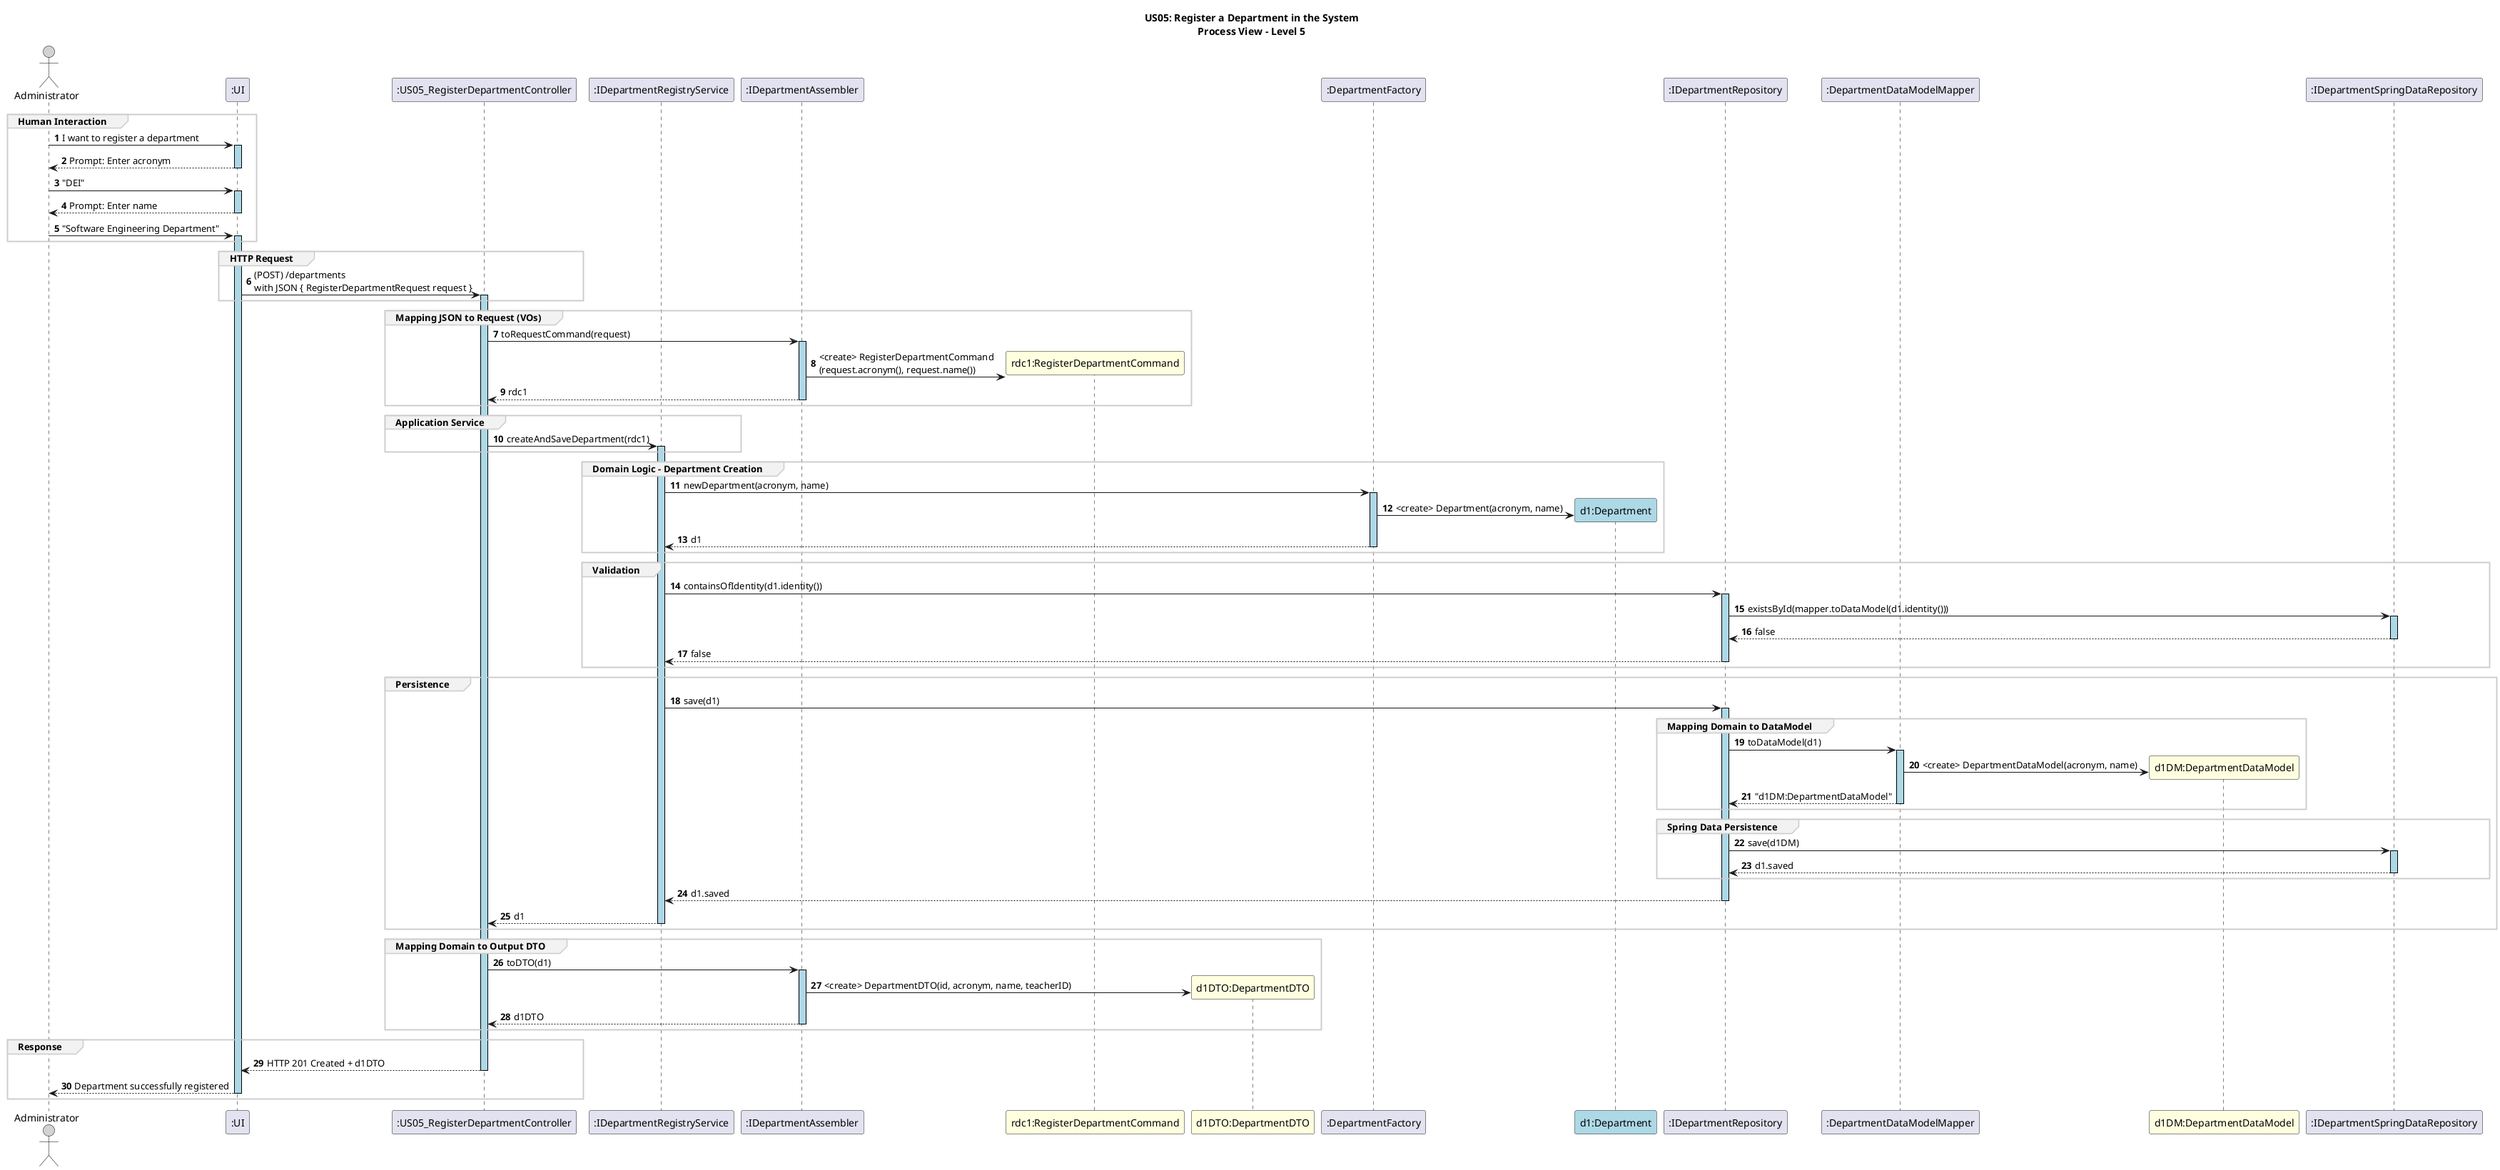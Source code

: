 @startuml

title US05: Register a Department in the System\nProcess View – Level 5

autonumber
skinparam sequence {
    LifelineBorderColor black
    LifelineBackgroundColor LightBlue
    ActorBorderColor black
    ActorBackgroundColor LightGray
    GroupBorderColor #cccccc
    GroupBackgroundColor #f2f2f2
}

actor "Administrator" as Administrator
participant ":UI" as UI
participant ":US05_RegisterDepartmentController" as Controller
participant ":IDepartmentRegistryService" as Service
participant ":IDepartmentAssembler" as Mapper
participant "rdc1:RegisterDepartmentCommand" as Request #LightYellow
participant "d1DTO:DepartmentDTO" as DepartmentDTO #LightYellow
participant ":DepartmentFactory" as Factory
participant "d1:Department" as Department #LightBlue
participant ":IDepartmentRepository" as Repository
participant ":DepartmentDataModelMapper" as DataModelMapper
participant "d1DM:DepartmentDataModel" as DepartmentDataModel #LightYellow
participant ":IDepartmentSpringDataRepository" as SpringDataRepo

group Human Interaction
Administrator -> UI ++: I want to register a department
UI --> Administrator --: Prompt: Enter acronym
Administrator -> UI ++: "DEI"
UI --> Administrator --: Prompt: Enter name
Administrator -> UI ++: "Software Engineering Department"
end group

group HTTP Request
UI -> Controller ++: (POST) /departments\nwith JSON { RegisterDepartmentRequest request }
end group

group Mapping JSON to Request (VOs)
Controller -> Mapper ++: toRequestCommand(request)
Mapper -> Request **: <create> RegisterDepartmentCommand\n(request.acronym(), request.name())
Mapper --> Controller --: rdc1
end group

group Application Service
Controller -> Service ++: createAndSaveDepartment(rdc1)
end group

group Domain Logic – Department Creation
Service -> Factory ++: newDepartment(acronym, name)
Factory -> Department **: <create> Department(acronym, name)
Factory --> Service --: d1
end group

group Validation
Service -> Repository ++: containsOfIdentity(d1.identity())
Repository -> SpringDataRepo ++: existsById(mapper.toDataModel(d1.identity()))
SpringDataRepo --> Repository --: false
Repository --> Service --: false
end group

group Persistence
Service -> Repository ++: save(d1)

group Mapping Domain to DataModel
Repository -> DataModelMapper ++: toDataModel(d1)
DataModelMapper -> DepartmentDataModel **: <create> DepartmentDataModel(acronym, name)
DataModelMapper --> Repository --: "d1DM:DepartmentDataModel"
end group

group Spring Data Persistence
Repository -> SpringDataRepo ++: save(d1DM)
SpringDataRepo --> Repository --: d1.saved
end group

Repository --> Service --: d1.saved
Service --> Controller --: d1

end group

group Mapping Domain to Output DTO
Controller -> Mapper ++: toDTO(d1)
Mapper -> DepartmentDTO **: <create> DepartmentDTO(id, acronym, name, teacherID)
Mapper --> Controller --: d1DTO
end group

group Response
Controller --> UI --: HTTP 201 Created + d1DTO
UI --> Administrator --: Department successfully registered
end group

@enduml
